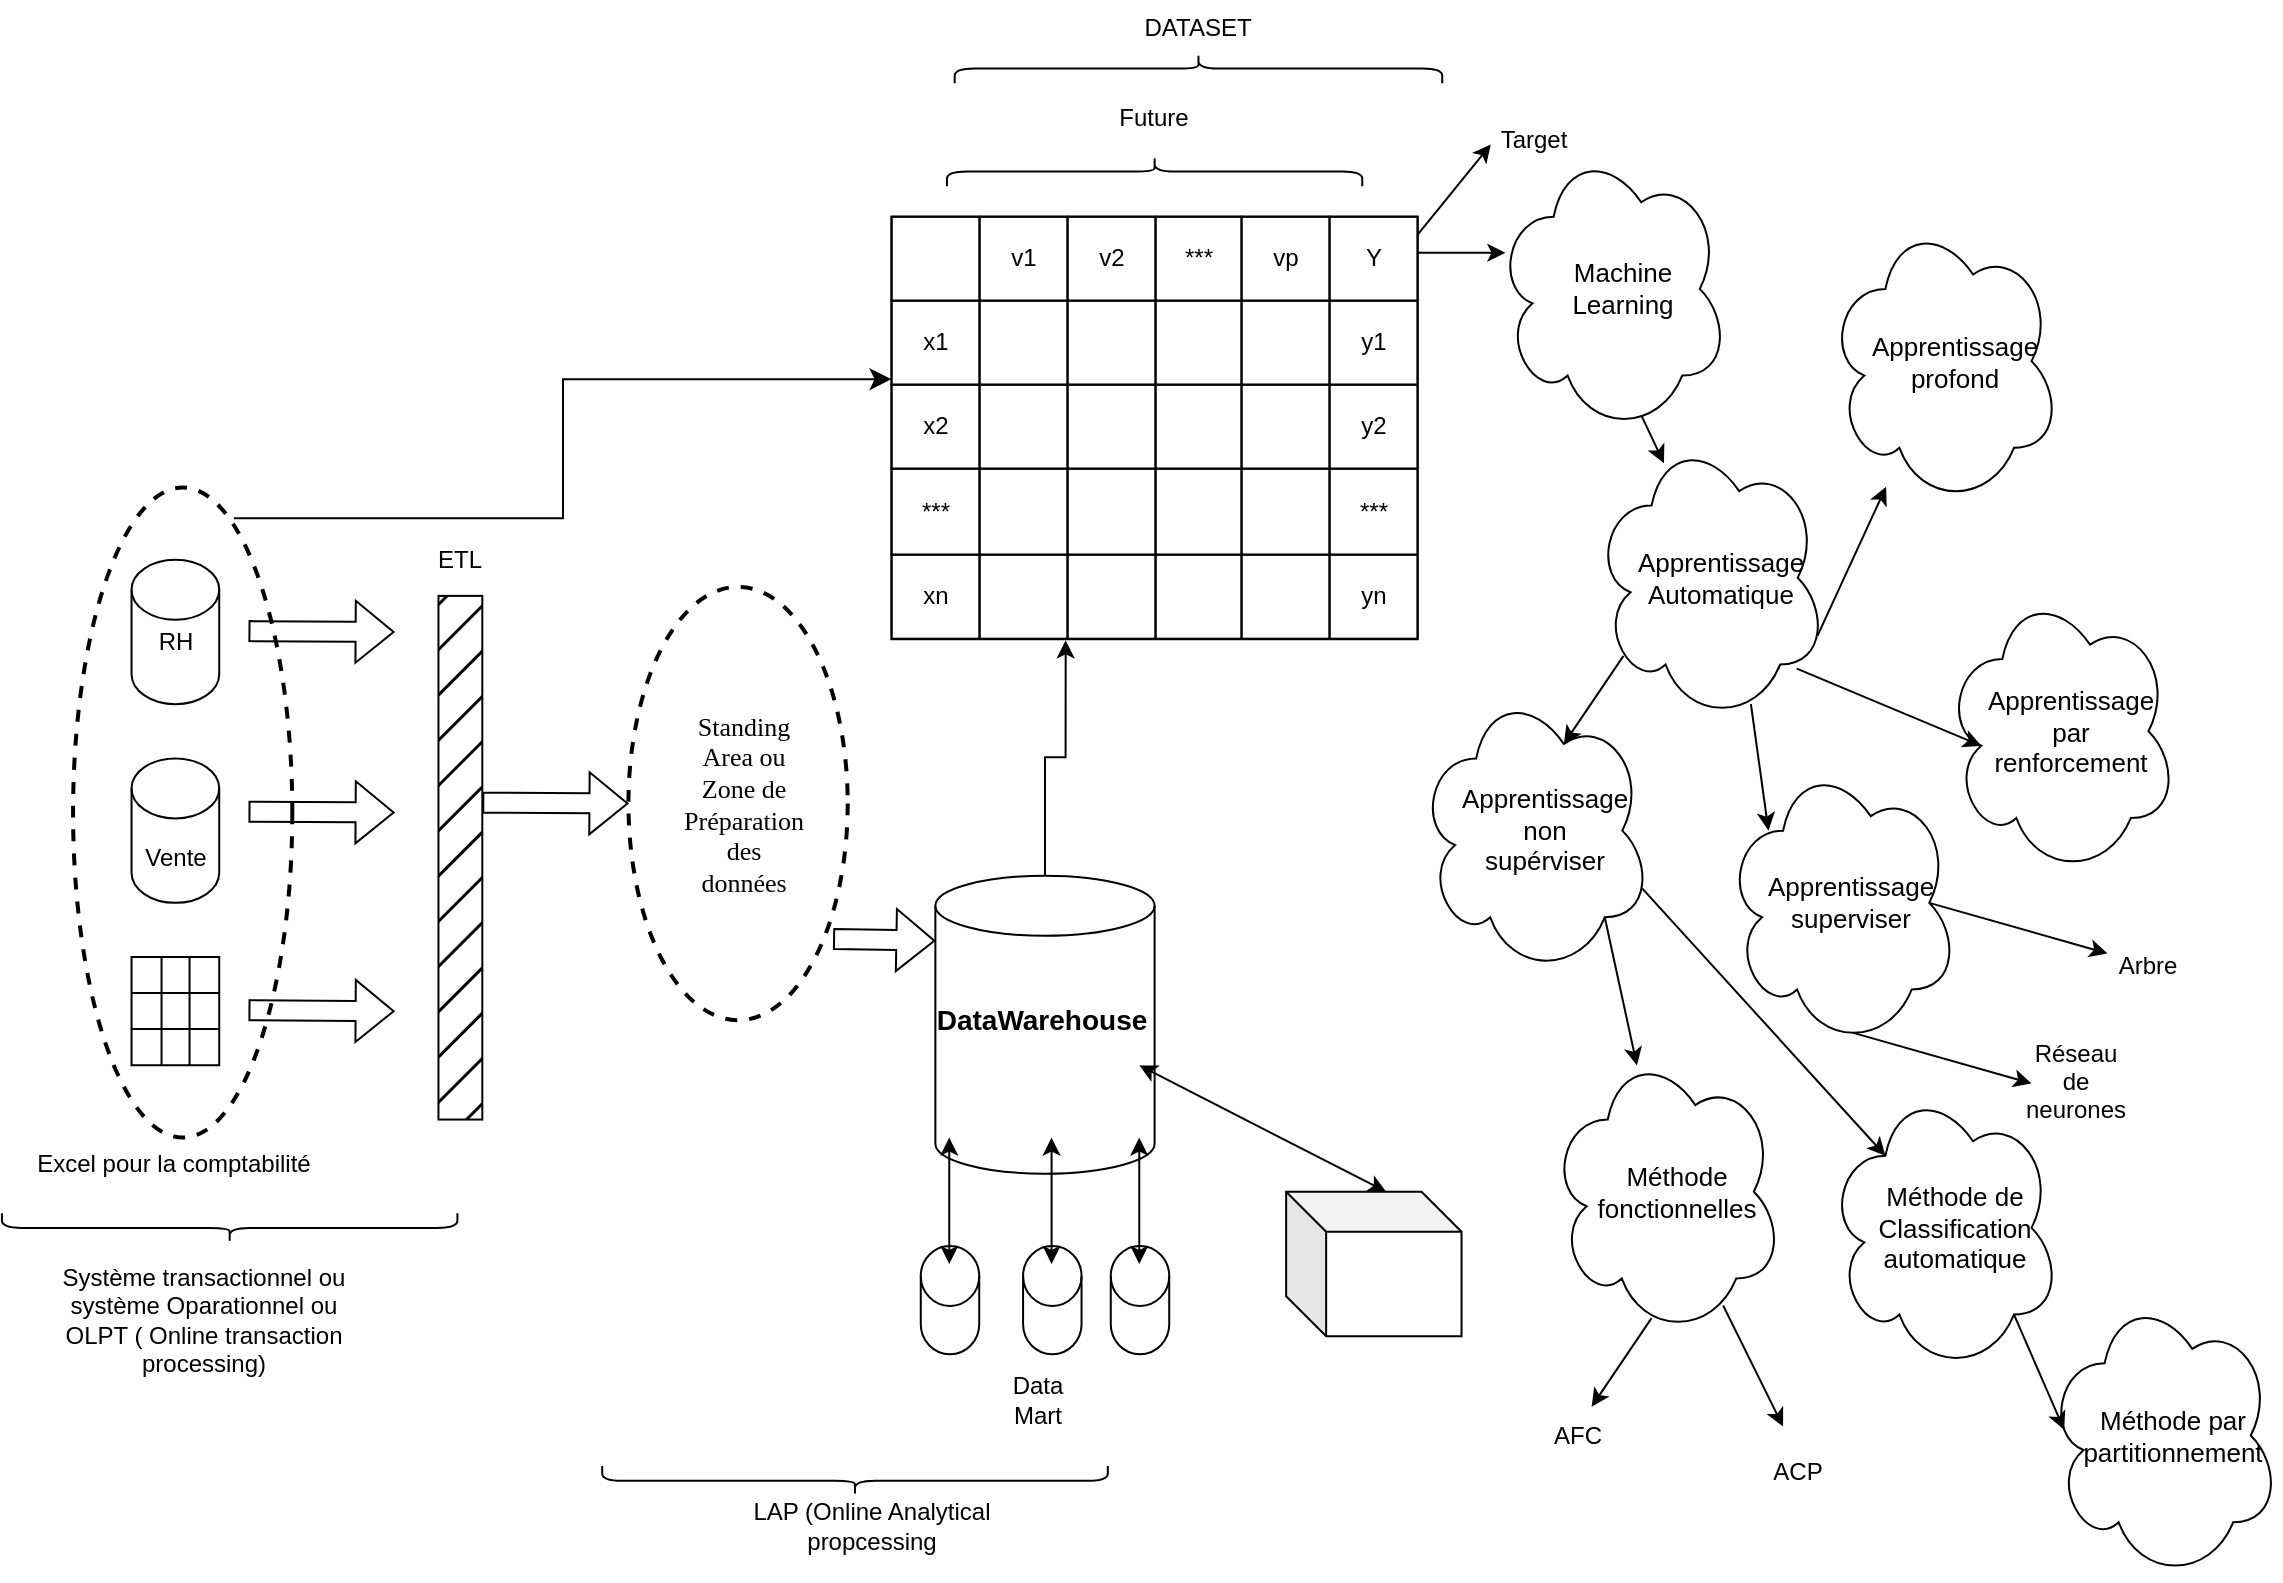 <mxfile version="24.4.2" type="github">
  <diagram name="Page-1" id="4_qRCn8iwhOiS5vrPXUW">
    <mxGraphModel dx="3772" dy="790" grid="1" gridSize="10" guides="1" tooltips="1" connect="1" arrows="1" fold="1" page="1" pageScale="1" pageWidth="1169" pageHeight="827" math="0" shadow="0">
      <root>
        <mxCell id="0" />
        <mxCell id="1" parent="0" />
        <mxCell id="FO_r439dcO0VRPwI1_cU-125" value="" style="group" parent="1" vertex="1" connectable="0">
          <mxGeometry x="-2323" y="10" width="1140" height="790" as="geometry" />
        </mxCell>
        <mxCell id="FO_r439dcO0VRPwI1_cU-64" value="DATASET" style="text;strokeColor=none;align=center;fillColor=none;html=1;verticalAlign=middle;whiteSpace=wrap;rounded=0;" parent="FO_r439dcO0VRPwI1_cU-125" vertex="1">
          <mxGeometry x="577.308" width="43.846" height="27.086" as="geometry" />
        </mxCell>
        <mxCell id="FO_r439dcO0VRPwI1_cU-124" value="" style="group" parent="FO_r439dcO0VRPwI1_cU-125" vertex="1" connectable="0">
          <mxGeometry y="25.28" width="1140" height="764.72" as="geometry" />
        </mxCell>
        <mxCell id="8HJAYPbYDM--c-GIcgFW-26" value="" style="ellipse;whiteSpace=wrap;html=1;dashed=1;strokeWidth=2;" parent="FO_r439dcO0VRPwI1_cU-124" vertex="1">
          <mxGeometry x="314.231" y="268.149" width="109.615" height="216.686" as="geometry" />
        </mxCell>
        <mxCell id="8HJAYPbYDM--c-GIcgFW-19" value="" style="ellipse;whiteSpace=wrap;html=1;dashed=1;strokeWidth=2;" parent="FO_r439dcO0VRPwI1_cU-124" vertex="1">
          <mxGeometry x="36.538" y="218.491" width="109.615" height="325.029" as="geometry" />
        </mxCell>
        <mxCell id="8HJAYPbYDM--c-GIcgFW-1" value="" style="shape=cylinder3;whiteSpace=wrap;html=1;boundedLbl=1;backgroundOutline=1;size=15;" parent="FO_r439dcO0VRPwI1_cU-124" vertex="1">
          <mxGeometry x="65.769" y="254.606" width="43.846" height="72.229" as="geometry" />
        </mxCell>
        <mxCell id="8HJAYPbYDM--c-GIcgFW-3" value="" style="shape=cylinder3;whiteSpace=wrap;html=1;boundedLbl=1;backgroundOutline=1;size=15;" parent="FO_r439dcO0VRPwI1_cU-124" vertex="1">
          <mxGeometry x="65.769" y="353.92" width="43.846" height="72.229" as="geometry" />
        </mxCell>
        <mxCell id="8HJAYPbYDM--c-GIcgFW-4" value="RH" style="text;strokeColor=none;align=center;fillColor=none;html=1;verticalAlign=middle;whiteSpace=wrap;rounded=0;" parent="FO_r439dcO0VRPwI1_cU-124" vertex="1">
          <mxGeometry x="65.769" y="281.691" width="43.846" height="27.086" as="geometry" />
        </mxCell>
        <mxCell id="8HJAYPbYDM--c-GIcgFW-5" value="Vente" style="text;strokeColor=none;align=center;fillColor=none;html=1;verticalAlign=middle;whiteSpace=wrap;rounded=0;" parent="FO_r439dcO0VRPwI1_cU-124" vertex="1">
          <mxGeometry x="65.769" y="390.034" width="43.846" height="27.086" as="geometry" />
        </mxCell>
        <mxCell id="8HJAYPbYDM--c-GIcgFW-6" value="" style="shape=table;startSize=0;container=1;collapsible=0;childLayout=tableLayout;fontSize=16;" parent="FO_r439dcO0VRPwI1_cU-124" vertex="1">
          <mxGeometry x="65.769" y="453.234" width="43.846" height="54.171" as="geometry" />
        </mxCell>
        <mxCell id="8HJAYPbYDM--c-GIcgFW-7" value="" style="shape=tableRow;horizontal=0;startSize=0;swimlaneHead=0;swimlaneBody=0;strokeColor=inherit;top=0;left=0;bottom=0;right=0;collapsible=0;dropTarget=0;fillColor=none;points=[[0,0.5],[1,0.5]];portConstraint=eastwest;fontSize=16;" parent="8HJAYPbYDM--c-GIcgFW-6" vertex="1">
          <mxGeometry width="43.846" height="18" as="geometry" />
        </mxCell>
        <mxCell id="8HJAYPbYDM--c-GIcgFW-8" value="" style="shape=partialRectangle;html=1;whiteSpace=wrap;connectable=0;strokeColor=inherit;overflow=hidden;fillColor=none;top=0;left=0;bottom=0;right=0;pointerEvents=1;fontSize=16;" parent="8HJAYPbYDM--c-GIcgFW-7" vertex="1">
          <mxGeometry width="15" height="18" as="geometry">
            <mxRectangle width="15" height="18" as="alternateBounds" />
          </mxGeometry>
        </mxCell>
        <mxCell id="8HJAYPbYDM--c-GIcgFW-9" value="" style="shape=partialRectangle;html=1;whiteSpace=wrap;connectable=0;strokeColor=inherit;overflow=hidden;fillColor=none;top=0;left=0;bottom=0;right=0;pointerEvents=1;fontSize=16;" parent="8HJAYPbYDM--c-GIcgFW-7" vertex="1">
          <mxGeometry x="15" width="14" height="18" as="geometry">
            <mxRectangle width="14" height="18" as="alternateBounds" />
          </mxGeometry>
        </mxCell>
        <mxCell id="8HJAYPbYDM--c-GIcgFW-10" value="" style="shape=partialRectangle;html=1;whiteSpace=wrap;connectable=0;strokeColor=inherit;overflow=hidden;fillColor=none;top=0;left=0;bottom=0;right=0;pointerEvents=1;fontSize=16;" parent="8HJAYPbYDM--c-GIcgFW-7" vertex="1">
          <mxGeometry x="29" width="15" height="18" as="geometry">
            <mxRectangle width="15" height="18" as="alternateBounds" />
          </mxGeometry>
        </mxCell>
        <mxCell id="8HJAYPbYDM--c-GIcgFW-11" value="" style="shape=tableRow;horizontal=0;startSize=0;swimlaneHead=0;swimlaneBody=0;strokeColor=inherit;top=0;left=0;bottom=0;right=0;collapsible=0;dropTarget=0;fillColor=none;points=[[0,0.5],[1,0.5]];portConstraint=eastwest;fontSize=16;" parent="8HJAYPbYDM--c-GIcgFW-6" vertex="1">
          <mxGeometry y="18" width="43.846" height="18" as="geometry" />
        </mxCell>
        <mxCell id="8HJAYPbYDM--c-GIcgFW-12" value="" style="shape=partialRectangle;html=1;whiteSpace=wrap;connectable=0;strokeColor=inherit;overflow=hidden;fillColor=none;top=0;left=0;bottom=0;right=0;pointerEvents=1;fontSize=16;" parent="8HJAYPbYDM--c-GIcgFW-11" vertex="1">
          <mxGeometry width="15" height="18" as="geometry">
            <mxRectangle width="15" height="18" as="alternateBounds" />
          </mxGeometry>
        </mxCell>
        <mxCell id="8HJAYPbYDM--c-GIcgFW-13" value="" style="shape=partialRectangle;html=1;whiteSpace=wrap;connectable=0;strokeColor=inherit;overflow=hidden;fillColor=none;top=0;left=0;bottom=0;right=0;pointerEvents=1;fontSize=16;" parent="8HJAYPbYDM--c-GIcgFW-11" vertex="1">
          <mxGeometry x="15" width="14" height="18" as="geometry">
            <mxRectangle width="14" height="18" as="alternateBounds" />
          </mxGeometry>
        </mxCell>
        <mxCell id="8HJAYPbYDM--c-GIcgFW-14" value="" style="shape=partialRectangle;html=1;whiteSpace=wrap;connectable=0;strokeColor=inherit;overflow=hidden;fillColor=none;top=0;left=0;bottom=0;right=0;pointerEvents=1;fontSize=16;" parent="8HJAYPbYDM--c-GIcgFW-11" vertex="1">
          <mxGeometry x="29" width="15" height="18" as="geometry">
            <mxRectangle width="15" height="18" as="alternateBounds" />
          </mxGeometry>
        </mxCell>
        <mxCell id="8HJAYPbYDM--c-GIcgFW-15" value="" style="shape=tableRow;horizontal=0;startSize=0;swimlaneHead=0;swimlaneBody=0;strokeColor=inherit;top=0;left=0;bottom=0;right=0;collapsible=0;dropTarget=0;fillColor=none;points=[[0,0.5],[1,0.5]];portConstraint=eastwest;fontSize=16;" parent="8HJAYPbYDM--c-GIcgFW-6" vertex="1">
          <mxGeometry y="36" width="43.846" height="18" as="geometry" />
        </mxCell>
        <mxCell id="8HJAYPbYDM--c-GIcgFW-16" value="" style="shape=partialRectangle;html=1;whiteSpace=wrap;connectable=0;strokeColor=inherit;overflow=hidden;fillColor=none;top=0;left=0;bottom=0;right=0;pointerEvents=1;fontSize=16;" parent="8HJAYPbYDM--c-GIcgFW-15" vertex="1">
          <mxGeometry width="15" height="18" as="geometry">
            <mxRectangle width="15" height="18" as="alternateBounds" />
          </mxGeometry>
        </mxCell>
        <mxCell id="8HJAYPbYDM--c-GIcgFW-17" value="" style="shape=partialRectangle;html=1;whiteSpace=wrap;connectable=0;strokeColor=inherit;overflow=hidden;fillColor=none;top=0;left=0;bottom=0;right=0;pointerEvents=1;fontSize=16;" parent="8HJAYPbYDM--c-GIcgFW-15" vertex="1">
          <mxGeometry x="15" width="14" height="18" as="geometry">
            <mxRectangle width="14" height="18" as="alternateBounds" />
          </mxGeometry>
        </mxCell>
        <mxCell id="8HJAYPbYDM--c-GIcgFW-18" value="" style="shape=partialRectangle;html=1;whiteSpace=wrap;connectable=0;strokeColor=inherit;overflow=hidden;fillColor=none;top=0;left=0;bottom=0;right=0;pointerEvents=1;fontSize=16;" parent="8HJAYPbYDM--c-GIcgFW-15" vertex="1">
          <mxGeometry x="29" width="15" height="18" as="geometry">
            <mxRectangle width="15" height="18" as="alternateBounds" />
          </mxGeometry>
        </mxCell>
        <mxCell id="8HJAYPbYDM--c-GIcgFW-20" value="" style="shape=flexArrow;endArrow=classic;html=1;rounded=0;" parent="FO_r439dcO0VRPwI1_cU-124" edge="1">
          <mxGeometry width="50" height="50" relative="1" as="geometry">
            <mxPoint x="124.231" y="290.269" as="sourcePoint" />
            <mxPoint x="197.308" y="290.72" as="targetPoint" />
          </mxGeometry>
        </mxCell>
        <mxCell id="8HJAYPbYDM--c-GIcgFW-21" value="" style="shape=flexArrow;endArrow=classic;html=1;rounded=0;" parent="FO_r439dcO0VRPwI1_cU-124" edge="1">
          <mxGeometry width="50" height="50" relative="1" as="geometry">
            <mxPoint x="124.231" y="380.554" as="sourcePoint" />
            <mxPoint x="197.308" y="381.006" as="targetPoint" />
          </mxGeometry>
        </mxCell>
        <mxCell id="8HJAYPbYDM--c-GIcgFW-22" value="" style="shape=flexArrow;endArrow=classic;html=1;rounded=0;" parent="FO_r439dcO0VRPwI1_cU-124" edge="1">
          <mxGeometry width="50" height="50" relative="1" as="geometry">
            <mxPoint x="124.231" y="479.869" as="sourcePoint" />
            <mxPoint x="197.308" y="480.32" as="targetPoint" />
          </mxGeometry>
        </mxCell>
        <mxCell id="8HJAYPbYDM--c-GIcgFW-23" value="" style="rounded=0;whiteSpace=wrap;html=1;fillStyle=hatch;fillColor=#000000;" parent="FO_r439dcO0VRPwI1_cU-124" vertex="1">
          <mxGeometry x="219.231" y="272.663" width="21.923" height="261.829" as="geometry" />
        </mxCell>
        <mxCell id="8HJAYPbYDM--c-GIcgFW-25" value="" style="shape=flexArrow;endArrow=classic;html=1;rounded=0;" parent="FO_r439dcO0VRPwI1_cU-124" edge="1">
          <mxGeometry width="50" height="50" relative="1" as="geometry">
            <mxPoint x="241.154" y="376.04" as="sourcePoint" />
            <mxPoint x="314.231" y="376.491" as="targetPoint" />
          </mxGeometry>
        </mxCell>
        <mxCell id="8HJAYPbYDM--c-GIcgFW-27" value="Standing Area ou Zone de Préparation des données" style="text;strokeColor=none;align=center;fillColor=none;html=1;verticalAlign=middle;whiteSpace=wrap;rounded=0;fontFamily=Lucida Console;fontSize=13;" parent="FO_r439dcO0VRPwI1_cU-124" vertex="1">
          <mxGeometry x="343.462" y="353.92" width="58.462" height="45.143" as="geometry" />
        </mxCell>
        <mxCell id="8HJAYPbYDM--c-GIcgFW-28" value="" style="shape=flexArrow;endArrow=classic;html=1;rounded=0;" parent="FO_r439dcO0VRPwI1_cU-124" edge="1">
          <mxGeometry width="50" height="50" relative="1" as="geometry">
            <mxPoint x="416.538" y="444.206" as="sourcePoint" />
            <mxPoint x="467.692" y="445.109" as="targetPoint" />
          </mxGeometry>
        </mxCell>
        <mxCell id="8HJAYPbYDM--c-GIcgFW-29" value="" style="shape=cylinder3;whiteSpace=wrap;html=1;boundedLbl=1;backgroundOutline=1;size=15;" parent="FO_r439dcO0VRPwI1_cU-124" vertex="1">
          <mxGeometry x="467.692" y="412.606" width="109.615" height="148.971" as="geometry" />
        </mxCell>
        <mxCell id="8HJAYPbYDM--c-GIcgFW-30" value="DataWarehouse" style="text;strokeColor=none;align=center;fillColor=none;html=1;verticalAlign=middle;whiteSpace=wrap;rounded=0;fontSize=14;fontStyle=1" parent="FO_r439dcO0VRPwI1_cU-124" vertex="1">
          <mxGeometry x="489.615" y="471.291" width="62.115" height="27.086" as="geometry" />
        </mxCell>
        <mxCell id="FO_r439dcO0VRPwI1_cU-1" value="" style="shape=cylinder3;whiteSpace=wrap;html=1;boundedLbl=1;backgroundOutline=1;size=15;" parent="FO_r439dcO0VRPwI1_cU-124" vertex="1">
          <mxGeometry x="460.385" y="597.691" width="29.231" height="54.171" as="geometry" />
        </mxCell>
        <mxCell id="FO_r439dcO0VRPwI1_cU-2" value="" style="shape=cylinder3;whiteSpace=wrap;html=1;boundedLbl=1;backgroundOutline=1;size=15;" parent="FO_r439dcO0VRPwI1_cU-124" vertex="1">
          <mxGeometry x="511.538" y="597.691" width="29.231" height="54.171" as="geometry" />
        </mxCell>
        <mxCell id="FO_r439dcO0VRPwI1_cU-3" value="" style="shape=cylinder3;whiteSpace=wrap;html=1;boundedLbl=1;backgroundOutline=1;size=15;" parent="FO_r439dcO0VRPwI1_cU-124" vertex="1">
          <mxGeometry x="555.385" y="597.691" width="29.231" height="54.171" as="geometry" />
        </mxCell>
        <mxCell id="FO_r439dcO0VRPwI1_cU-4" value="" style="endArrow=classic;startArrow=classic;html=1;rounded=0;" parent="FO_r439dcO0VRPwI1_cU-124" edge="1">
          <mxGeometry width="50" height="50" relative="1" as="geometry">
            <mxPoint x="474.635" y="606.72" as="sourcePoint" />
            <mxPoint x="474.635" y="543.52" as="targetPoint" />
          </mxGeometry>
        </mxCell>
        <mxCell id="FO_r439dcO0VRPwI1_cU-5" value="" style="endArrow=classic;startArrow=classic;html=1;rounded=0;" parent="FO_r439dcO0VRPwI1_cU-124" edge="1">
          <mxGeometry width="50" height="50" relative="1" as="geometry">
            <mxPoint x="525.788" y="606.72" as="sourcePoint" />
            <mxPoint x="525.788" y="543.52" as="targetPoint" />
          </mxGeometry>
        </mxCell>
        <mxCell id="FO_r439dcO0VRPwI1_cU-6" value="" style="endArrow=classic;startArrow=classic;html=1;rounded=0;" parent="FO_r439dcO0VRPwI1_cU-124" edge="1">
          <mxGeometry width="50" height="50" relative="1" as="geometry">
            <mxPoint x="569.635" y="606.72" as="sourcePoint" />
            <mxPoint x="569.635" y="543.52" as="targetPoint" />
          </mxGeometry>
        </mxCell>
        <mxCell id="FO_r439dcO0VRPwI1_cU-7" value="Data Mart" style="text;strokeColor=none;align=center;fillColor=none;html=1;verticalAlign=middle;whiteSpace=wrap;rounded=0;" parent="FO_r439dcO0VRPwI1_cU-124" vertex="1">
          <mxGeometry x="496.923" y="660.891" width="43.846" height="27.086" as="geometry" />
        </mxCell>
        <mxCell id="FO_r439dcO0VRPwI1_cU-8" value="" style="shape=cube;whiteSpace=wrap;html=1;boundedLbl=1;backgroundOutline=1;darkOpacity=0.05;darkOpacity2=0.1;" parent="FO_r439dcO0VRPwI1_cU-124" vertex="1">
          <mxGeometry x="643.077" y="570.606" width="87.692" height="72.229" as="geometry" />
        </mxCell>
        <mxCell id="FO_r439dcO0VRPwI1_cU-9" value="" style="endArrow=classic;startArrow=classic;html=1;rounded=0;exitX=0;exitY=0;exitDx=50;exitDy=0;exitPerimeter=0;" parent="FO_r439dcO0VRPwI1_cU-124" source="FO_r439dcO0VRPwI1_cU-8" edge="1">
          <mxGeometry width="50" height="50" relative="1" as="geometry">
            <mxPoint x="569.635" y="570.606" as="sourcePoint" />
            <mxPoint x="569.635" y="507.406" as="targetPoint" />
          </mxGeometry>
        </mxCell>
        <mxCell id="FO_r439dcO0VRPwI1_cU-10" value="" style="childLayout=tableLayout;recursiveResize=0;shadow=0;fillColor=none;" parent="FO_r439dcO0VRPwI1_cU-124" vertex="1">
          <mxGeometry x="445.769" y="83.063" width="263.077" height="211.269" as="geometry" />
        </mxCell>
        <mxCell id="FO_r439dcO0VRPwI1_cU-11" value="" style="shape=tableRow;horizontal=0;startSize=0;swimlaneHead=0;swimlaneBody=0;top=0;left=0;bottom=0;right=0;dropTarget=0;collapsible=0;recursiveResize=0;expand=0;fontStyle=0;fillColor=none;strokeColor=inherit;" parent="FO_r439dcO0VRPwI1_cU-10" vertex="1">
          <mxGeometry width="263.077" height="42" as="geometry" />
        </mxCell>
        <mxCell id="FO_r439dcO0VRPwI1_cU-12" value="&lt;span style=&quot;white-space: pre;&quot;&gt;&#x9;&lt;/span&gt;" style="connectable=0;recursiveResize=0;strokeColor=inherit;fillColor=none;align=center;whiteSpace=wrap;html=1;" parent="FO_r439dcO0VRPwI1_cU-11" vertex="1">
          <mxGeometry width="44" height="42" as="geometry">
            <mxRectangle width="44" height="42" as="alternateBounds" />
          </mxGeometry>
        </mxCell>
        <mxCell id="FO_r439dcO0VRPwI1_cU-13" value="v1" style="connectable=0;recursiveResize=0;strokeColor=inherit;fillColor=none;align=center;whiteSpace=wrap;html=1;" parent="FO_r439dcO0VRPwI1_cU-11" vertex="1">
          <mxGeometry x="44" width="44" height="42" as="geometry">
            <mxRectangle width="44" height="42" as="alternateBounds" />
          </mxGeometry>
        </mxCell>
        <mxCell id="FO_r439dcO0VRPwI1_cU-14" value="v2" style="connectable=0;recursiveResize=0;strokeColor=inherit;fillColor=none;align=center;whiteSpace=wrap;html=1;" parent="FO_r439dcO0VRPwI1_cU-11" vertex="1">
          <mxGeometry x="88" width="44" height="42" as="geometry">
            <mxRectangle width="44" height="42" as="alternateBounds" />
          </mxGeometry>
        </mxCell>
        <mxCell id="FO_r439dcO0VRPwI1_cU-46" value="***" style="connectable=0;recursiveResize=0;strokeColor=inherit;fillColor=none;align=center;whiteSpace=wrap;html=1;" parent="FO_r439dcO0VRPwI1_cU-11" vertex="1">
          <mxGeometry x="132" width="43" height="42" as="geometry">
            <mxRectangle width="43" height="42" as="alternateBounds" />
          </mxGeometry>
        </mxCell>
        <mxCell id="FO_r439dcO0VRPwI1_cU-51" value="vp" style="connectable=0;recursiveResize=0;strokeColor=inherit;fillColor=none;align=center;whiteSpace=wrap;html=1;" parent="FO_r439dcO0VRPwI1_cU-11" vertex="1">
          <mxGeometry x="175" width="44" height="42" as="geometry">
            <mxRectangle width="44" height="42" as="alternateBounds" />
          </mxGeometry>
        </mxCell>
        <mxCell id="FO_r439dcO0VRPwI1_cU-56" value="Y" style="connectable=0;recursiveResize=0;strokeColor=inherit;fillColor=none;align=center;whiteSpace=wrap;html=1;" parent="FO_r439dcO0VRPwI1_cU-11" vertex="1">
          <mxGeometry x="219" width="44" height="42" as="geometry">
            <mxRectangle width="44" height="42" as="alternateBounds" />
          </mxGeometry>
        </mxCell>
        <mxCell id="FO_r439dcO0VRPwI1_cU-15" style="shape=tableRow;horizontal=0;startSize=0;swimlaneHead=0;swimlaneBody=0;top=0;left=0;bottom=0;right=0;dropTarget=0;collapsible=0;recursiveResize=0;expand=0;fontStyle=0;fillColor=none;strokeColor=inherit;" parent="FO_r439dcO0VRPwI1_cU-10" vertex="1">
          <mxGeometry y="42" width="263.077" height="42" as="geometry" />
        </mxCell>
        <mxCell id="FO_r439dcO0VRPwI1_cU-16" value="x1" style="connectable=0;recursiveResize=0;strokeColor=inherit;fillColor=none;align=center;whiteSpace=wrap;html=1;" parent="FO_r439dcO0VRPwI1_cU-15" vertex="1">
          <mxGeometry width="44" height="42" as="geometry">
            <mxRectangle width="44" height="42" as="alternateBounds" />
          </mxGeometry>
        </mxCell>
        <mxCell id="FO_r439dcO0VRPwI1_cU-17" value="" style="connectable=0;recursiveResize=0;strokeColor=inherit;fillColor=none;align=center;whiteSpace=wrap;html=1;" parent="FO_r439dcO0VRPwI1_cU-15" vertex="1">
          <mxGeometry x="44" width="44" height="42" as="geometry">
            <mxRectangle width="44" height="42" as="alternateBounds" />
          </mxGeometry>
        </mxCell>
        <mxCell id="FO_r439dcO0VRPwI1_cU-18" value="" style="connectable=0;recursiveResize=0;strokeColor=inherit;fillColor=none;align=center;whiteSpace=wrap;html=1;" parent="FO_r439dcO0VRPwI1_cU-15" vertex="1">
          <mxGeometry x="88" width="44" height="42" as="geometry">
            <mxRectangle width="44" height="42" as="alternateBounds" />
          </mxGeometry>
        </mxCell>
        <mxCell id="FO_r439dcO0VRPwI1_cU-47" style="connectable=0;recursiveResize=0;strokeColor=inherit;fillColor=none;align=center;whiteSpace=wrap;html=1;" parent="FO_r439dcO0VRPwI1_cU-15" vertex="1">
          <mxGeometry x="132" width="43" height="42" as="geometry">
            <mxRectangle width="43" height="42" as="alternateBounds" />
          </mxGeometry>
        </mxCell>
        <mxCell id="FO_r439dcO0VRPwI1_cU-52" style="connectable=0;recursiveResize=0;strokeColor=inherit;fillColor=none;align=center;whiteSpace=wrap;html=1;" parent="FO_r439dcO0VRPwI1_cU-15" vertex="1">
          <mxGeometry x="175" width="44" height="42" as="geometry">
            <mxRectangle width="44" height="42" as="alternateBounds" />
          </mxGeometry>
        </mxCell>
        <mxCell id="FO_r439dcO0VRPwI1_cU-57" value="y1" style="connectable=0;recursiveResize=0;strokeColor=inherit;fillColor=none;align=center;whiteSpace=wrap;html=1;" parent="FO_r439dcO0VRPwI1_cU-15" vertex="1">
          <mxGeometry x="219" width="44" height="42" as="geometry">
            <mxRectangle width="44" height="42" as="alternateBounds" />
          </mxGeometry>
        </mxCell>
        <mxCell id="FO_r439dcO0VRPwI1_cU-19" style="shape=tableRow;horizontal=0;startSize=0;swimlaneHead=0;swimlaneBody=0;top=0;left=0;bottom=0;right=0;dropTarget=0;collapsible=0;recursiveResize=0;expand=0;fontStyle=0;fillColor=none;strokeColor=inherit;" parent="FO_r439dcO0VRPwI1_cU-10" vertex="1">
          <mxGeometry y="84" width="263.077" height="42" as="geometry" />
        </mxCell>
        <mxCell id="FO_r439dcO0VRPwI1_cU-20" value="x2" style="connectable=0;recursiveResize=0;strokeColor=inherit;fillColor=none;align=center;whiteSpace=wrap;html=1;" parent="FO_r439dcO0VRPwI1_cU-19" vertex="1">
          <mxGeometry width="44" height="42" as="geometry">
            <mxRectangle width="44" height="42" as="alternateBounds" />
          </mxGeometry>
        </mxCell>
        <mxCell id="FO_r439dcO0VRPwI1_cU-21" value="" style="connectable=0;recursiveResize=0;strokeColor=inherit;fillColor=none;align=center;whiteSpace=wrap;html=1;" parent="FO_r439dcO0VRPwI1_cU-19" vertex="1">
          <mxGeometry x="44" width="44" height="42" as="geometry">
            <mxRectangle width="44" height="42" as="alternateBounds" />
          </mxGeometry>
        </mxCell>
        <mxCell id="FO_r439dcO0VRPwI1_cU-22" value="" style="connectable=0;recursiveResize=0;strokeColor=inherit;fillColor=none;align=center;whiteSpace=wrap;html=1;" parent="FO_r439dcO0VRPwI1_cU-19" vertex="1">
          <mxGeometry x="88" width="44" height="42" as="geometry">
            <mxRectangle width="44" height="42" as="alternateBounds" />
          </mxGeometry>
        </mxCell>
        <mxCell id="FO_r439dcO0VRPwI1_cU-48" style="connectable=0;recursiveResize=0;strokeColor=inherit;fillColor=none;align=center;whiteSpace=wrap;html=1;" parent="FO_r439dcO0VRPwI1_cU-19" vertex="1">
          <mxGeometry x="132" width="43" height="42" as="geometry">
            <mxRectangle width="43" height="42" as="alternateBounds" />
          </mxGeometry>
        </mxCell>
        <mxCell id="FO_r439dcO0VRPwI1_cU-53" style="connectable=0;recursiveResize=0;strokeColor=inherit;fillColor=none;align=center;whiteSpace=wrap;html=1;" parent="FO_r439dcO0VRPwI1_cU-19" vertex="1">
          <mxGeometry x="175" width="44" height="42" as="geometry">
            <mxRectangle width="44" height="42" as="alternateBounds" />
          </mxGeometry>
        </mxCell>
        <mxCell id="FO_r439dcO0VRPwI1_cU-58" value="y2" style="connectable=0;recursiveResize=0;strokeColor=inherit;fillColor=none;align=center;whiteSpace=wrap;html=1;" parent="FO_r439dcO0VRPwI1_cU-19" vertex="1">
          <mxGeometry x="219" width="44" height="42" as="geometry">
            <mxRectangle width="44" height="42" as="alternateBounds" />
          </mxGeometry>
        </mxCell>
        <mxCell id="FO_r439dcO0VRPwI1_cU-29" style="shape=tableRow;horizontal=0;startSize=0;swimlaneHead=0;swimlaneBody=0;top=0;left=0;bottom=0;right=0;dropTarget=0;collapsible=0;recursiveResize=0;expand=0;fontStyle=0;fillColor=none;strokeColor=inherit;" parent="FO_r439dcO0VRPwI1_cU-10" vertex="1">
          <mxGeometry y="126" width="263.077" height="43" as="geometry" />
        </mxCell>
        <mxCell id="FO_r439dcO0VRPwI1_cU-30" value="***" style="connectable=0;recursiveResize=0;strokeColor=inherit;fillColor=none;align=center;whiteSpace=wrap;html=1;" parent="FO_r439dcO0VRPwI1_cU-29" vertex="1">
          <mxGeometry width="44" height="43" as="geometry">
            <mxRectangle width="44" height="43" as="alternateBounds" />
          </mxGeometry>
        </mxCell>
        <mxCell id="FO_r439dcO0VRPwI1_cU-31" style="connectable=0;recursiveResize=0;strokeColor=inherit;fillColor=none;align=center;whiteSpace=wrap;html=1;" parent="FO_r439dcO0VRPwI1_cU-29" vertex="1">
          <mxGeometry x="44" width="44" height="43" as="geometry">
            <mxRectangle width="44" height="43" as="alternateBounds" />
          </mxGeometry>
        </mxCell>
        <mxCell id="FO_r439dcO0VRPwI1_cU-32" style="connectable=0;recursiveResize=0;strokeColor=inherit;fillColor=none;align=center;whiteSpace=wrap;html=1;" parent="FO_r439dcO0VRPwI1_cU-29" vertex="1">
          <mxGeometry x="88" width="44" height="43" as="geometry">
            <mxRectangle width="44" height="43" as="alternateBounds" />
          </mxGeometry>
        </mxCell>
        <mxCell id="FO_r439dcO0VRPwI1_cU-49" style="connectable=0;recursiveResize=0;strokeColor=inherit;fillColor=none;align=center;whiteSpace=wrap;html=1;" parent="FO_r439dcO0VRPwI1_cU-29" vertex="1">
          <mxGeometry x="132" width="43" height="43" as="geometry">
            <mxRectangle width="43" height="43" as="alternateBounds" />
          </mxGeometry>
        </mxCell>
        <mxCell id="FO_r439dcO0VRPwI1_cU-54" style="connectable=0;recursiveResize=0;strokeColor=inherit;fillColor=none;align=center;whiteSpace=wrap;html=1;" parent="FO_r439dcO0VRPwI1_cU-29" vertex="1">
          <mxGeometry x="175" width="44" height="43" as="geometry">
            <mxRectangle width="44" height="43" as="alternateBounds" />
          </mxGeometry>
        </mxCell>
        <mxCell id="FO_r439dcO0VRPwI1_cU-59" value="***" style="connectable=0;recursiveResize=0;strokeColor=inherit;fillColor=none;align=center;whiteSpace=wrap;html=1;" parent="FO_r439dcO0VRPwI1_cU-29" vertex="1">
          <mxGeometry x="219" width="44" height="43" as="geometry">
            <mxRectangle width="44" height="43" as="alternateBounds" />
          </mxGeometry>
        </mxCell>
        <mxCell id="FO_r439dcO0VRPwI1_cU-37" style="shape=tableRow;horizontal=0;startSize=0;swimlaneHead=0;swimlaneBody=0;top=0;left=0;bottom=0;right=0;dropTarget=0;collapsible=0;recursiveResize=0;expand=0;fontStyle=0;fillColor=none;strokeColor=inherit;" parent="FO_r439dcO0VRPwI1_cU-10" vertex="1">
          <mxGeometry y="169" width="263.077" height="42" as="geometry" />
        </mxCell>
        <mxCell id="FO_r439dcO0VRPwI1_cU-38" value="xn" style="connectable=0;recursiveResize=0;strokeColor=inherit;fillColor=none;align=center;whiteSpace=wrap;html=1;" parent="FO_r439dcO0VRPwI1_cU-37" vertex="1">
          <mxGeometry width="44" height="42" as="geometry">
            <mxRectangle width="44" height="42" as="alternateBounds" />
          </mxGeometry>
        </mxCell>
        <mxCell id="FO_r439dcO0VRPwI1_cU-39" style="connectable=0;recursiveResize=0;strokeColor=inherit;fillColor=none;align=center;whiteSpace=wrap;html=1;" parent="FO_r439dcO0VRPwI1_cU-37" vertex="1">
          <mxGeometry x="44" width="44" height="42" as="geometry">
            <mxRectangle width="44" height="42" as="alternateBounds" />
          </mxGeometry>
        </mxCell>
        <mxCell id="FO_r439dcO0VRPwI1_cU-40" style="connectable=0;recursiveResize=0;strokeColor=inherit;fillColor=none;align=center;whiteSpace=wrap;html=1;" parent="FO_r439dcO0VRPwI1_cU-37" vertex="1">
          <mxGeometry x="88" width="44" height="42" as="geometry">
            <mxRectangle width="44" height="42" as="alternateBounds" />
          </mxGeometry>
        </mxCell>
        <mxCell id="FO_r439dcO0VRPwI1_cU-50" style="connectable=0;recursiveResize=0;strokeColor=inherit;fillColor=none;align=center;whiteSpace=wrap;html=1;" parent="FO_r439dcO0VRPwI1_cU-37" vertex="1">
          <mxGeometry x="132" width="43" height="42" as="geometry">
            <mxRectangle width="43" height="42" as="alternateBounds" />
          </mxGeometry>
        </mxCell>
        <mxCell id="FO_r439dcO0VRPwI1_cU-55" style="connectable=0;recursiveResize=0;strokeColor=inherit;fillColor=none;align=center;whiteSpace=wrap;html=1;" parent="FO_r439dcO0VRPwI1_cU-37" vertex="1">
          <mxGeometry x="175" width="44" height="42" as="geometry">
            <mxRectangle width="44" height="42" as="alternateBounds" />
          </mxGeometry>
        </mxCell>
        <mxCell id="FO_r439dcO0VRPwI1_cU-60" value="yn" style="connectable=0;recursiveResize=0;strokeColor=inherit;fillColor=none;align=center;whiteSpace=wrap;html=1;" parent="FO_r439dcO0VRPwI1_cU-37" vertex="1">
          <mxGeometry x="219" width="44" height="42" as="geometry">
            <mxRectangle width="44" height="42" as="alternateBounds" />
          </mxGeometry>
        </mxCell>
        <mxCell id="FO_r439dcO0VRPwI1_cU-61" value="" style="shape=curlyBracket;whiteSpace=wrap;html=1;rounded=1;labelPosition=left;verticalLabelPosition=middle;align=right;verticalAlign=middle;rotation=90;" parent="FO_r439dcO0VRPwI1_cU-124" vertex="1">
          <mxGeometry x="591.923" y="-112.857" width="14.615" height="243.771" as="geometry" />
        </mxCell>
        <mxCell id="FO_r439dcO0VRPwI1_cU-62" value="Future" style="text;strokeColor=none;align=center;fillColor=none;html=1;verticalAlign=middle;whiteSpace=wrap;rounded=0;" parent="FO_r439dcO0VRPwI1_cU-124" vertex="1">
          <mxGeometry x="555.385" y="19.863" width="43.846" height="27.086" as="geometry" />
        </mxCell>
        <mxCell id="FO_r439dcO0VRPwI1_cU-63" value="" style="shape=curlyBracket;whiteSpace=wrap;html=1;rounded=1;labelPosition=left;verticalLabelPosition=middle;align=right;verticalAlign=middle;rotation=90;" parent="FO_r439dcO0VRPwI1_cU-124" vertex="1">
          <mxGeometry x="570" y="-43.337" width="14.615" height="207.657" as="geometry" />
        </mxCell>
        <mxCell id="FO_r439dcO0VRPwI1_cU-65" value="&lt;div&gt;Target&lt;/div&gt;&lt;div&gt;&lt;br&gt;&lt;/div&gt;" style="text;strokeColor=none;align=center;fillColor=none;html=1;verticalAlign=middle;whiteSpace=wrap;rounded=0;" parent="FO_r439dcO0VRPwI1_cU-124" vertex="1">
          <mxGeometry x="745.385" y="37.92" width="43.846" height="27.086" as="geometry" />
        </mxCell>
        <mxCell id="FO_r439dcO0VRPwI1_cU-66" value="" style="endArrow=classic;html=1;rounded=0;" parent="FO_r439dcO0VRPwI1_cU-124" edge="1">
          <mxGeometry width="50" height="50" relative="1" as="geometry">
            <mxPoint x="708.846" y="92.091" as="sourcePoint" />
            <mxPoint x="745.385" y="46.949" as="targetPoint" />
          </mxGeometry>
        </mxCell>
        <mxCell id="FO_r439dcO0VRPwI1_cU-67" value="" style="edgeStyle=elbowEdgeStyle;elbow=horizontal;endArrow=classic;html=1;curved=0;rounded=0;endSize=8;startSize=8;entryX=0;entryY=0;entryDx=0;entryDy=0;" parent="FO_r439dcO0VRPwI1_cU-124" edge="1">
          <mxGeometry width="50" height="50" relative="1" as="geometry">
            <mxPoint x="116.923" y="233.84" as="sourcePoint" />
            <mxPoint x="445.769" y="164.32" as="targetPoint" />
          </mxGeometry>
        </mxCell>
        <mxCell id="FO_r439dcO0VRPwI1_cU-68" value="" style="shape=curlyBracket;whiteSpace=wrap;html=1;rounded=1;flipH=1;labelPosition=right;verticalLabelPosition=middle;align=left;verticalAlign=middle;rotation=90;" parent="FO_r439dcO0VRPwI1_cU-124" vertex="1">
          <mxGeometry x="420.192" y="588.663" width="14.615" height="252.8" as="geometry" />
        </mxCell>
        <mxCell id="FO_r439dcO0VRPwI1_cU-70" value="LAP (Online Analytical propcessing" style="text;strokeColor=none;align=center;fillColor=none;html=1;verticalAlign=middle;whiteSpace=wrap;rounded=0;" parent="FO_r439dcO0VRPwI1_cU-124" vertex="1">
          <mxGeometry x="353.692" y="724.091" width="164.423" height="27.086" as="geometry" />
        </mxCell>
        <mxCell id="FO_r439dcO0VRPwI1_cU-71" value="" style="shape=curlyBracket;whiteSpace=wrap;html=1;rounded=1;flipH=1;labelPosition=right;verticalLabelPosition=middle;align=left;verticalAlign=middle;rotation=90;" parent="FO_r439dcO0VRPwI1_cU-124" vertex="1">
          <mxGeometry x="107.53" y="474.79" width="14.62" height="227.74" as="geometry" />
        </mxCell>
        <mxCell id="FO_r439dcO0VRPwI1_cU-72" value="Système transactionnel ou système Oparationnel ou OLPT ( Online transaction processing)" style="text;strokeColor=none;align=center;fillColor=none;html=1;verticalAlign=middle;whiteSpace=wrap;rounded=0;" parent="FO_r439dcO0VRPwI1_cU-124" vertex="1">
          <mxGeometry x="20.1" y="610" width="164.42" height="50.32" as="geometry" />
        </mxCell>
        <mxCell id="FO_r439dcO0VRPwI1_cU-73" value="Excel pour la comptabilité" style="text;strokeColor=none;align=center;fillColor=none;html=1;verticalAlign=middle;whiteSpace=wrap;rounded=0;" parent="FO_r439dcO0VRPwI1_cU-124" vertex="1">
          <mxGeometry x="5.481" y="543.52" width="164.423" height="27.086" as="geometry" />
        </mxCell>
        <mxCell id="FO_r439dcO0VRPwI1_cU-74" value="" style="endArrow=classic;html=1;rounded=0;" parent="FO_r439dcO0VRPwI1_cU-124" edge="1">
          <mxGeometry width="50" height="50" relative="1" as="geometry">
            <mxPoint x="708.846" y="101.12" as="sourcePoint" />
            <mxPoint x="752.692" y="101.12" as="targetPoint" />
          </mxGeometry>
        </mxCell>
        <mxCell id="FO_r439dcO0VRPwI1_cU-77" value="" style="group" parent="FO_r439dcO0VRPwI1_cU-124" vertex="1" connectable="0">
          <mxGeometry x="747.577" y="46.949" width="116.923" height="144.457" as="geometry" />
        </mxCell>
        <mxCell id="FO_r439dcO0VRPwI1_cU-75" value="" style="ellipse;shape=cloud;whiteSpace=wrap;html=1;" parent="FO_r439dcO0VRPwI1_cU-77" vertex="1">
          <mxGeometry width="116.923" height="144.457" as="geometry" />
        </mxCell>
        <mxCell id="FO_r439dcO0VRPwI1_cU-76" value="Machine Learning" style="text;strokeColor=none;align=center;fillColor=none;html=1;verticalAlign=middle;whiteSpace=wrap;rounded=0;fontSize=13;" parent="FO_r439dcO0VRPwI1_cU-77" vertex="1">
          <mxGeometry x="27.038" y="45.143" width="73.077" height="54.171" as="geometry" />
        </mxCell>
        <mxCell id="FO_r439dcO0VRPwI1_cU-102" value="" style="endArrow=classic;html=1;rounded=0;entryX=0.303;entryY=0.103;entryDx=0;entryDy=0;entryPerimeter=0;" parent="FO_r439dcO0VRPwI1_cU-77" target="FO_r439dcO0VRPwI1_cU-79" edge="1">
          <mxGeometry width="50" height="50" relative="1" as="geometry">
            <mxPoint x="73.077" y="135.429" as="sourcePoint" />
            <mxPoint x="116.923" y="135.429" as="targetPoint" />
          </mxGeometry>
        </mxCell>
        <mxCell id="FO_r439dcO0VRPwI1_cU-78" value="" style="group" parent="FO_r439dcO0VRPwI1_cU-124" vertex="1" connectable="0">
          <mxGeometry x="796.538" y="191.406" width="116.923" height="144.457" as="geometry" />
        </mxCell>
        <mxCell id="FO_r439dcO0VRPwI1_cU-79" value="" style="ellipse;shape=cloud;whiteSpace=wrap;html=1;" parent="FO_r439dcO0VRPwI1_cU-78" vertex="1">
          <mxGeometry width="116.923" height="144.457" as="geometry" />
        </mxCell>
        <mxCell id="FO_r439dcO0VRPwI1_cU-80" value="Apprentissage Automatique" style="text;strokeColor=none;align=center;fillColor=none;html=1;verticalAlign=middle;whiteSpace=wrap;rounded=0;fontSize=13;" parent="FO_r439dcO0VRPwI1_cU-78" vertex="1">
          <mxGeometry x="27.038" y="45.143" width="73.077" height="54.171" as="geometry" />
        </mxCell>
        <mxCell id="FO_r439dcO0VRPwI1_cU-104" value="" style="endArrow=classic;html=1;rounded=0;" parent="FO_r439dcO0VRPwI1_cU-78" edge="1">
          <mxGeometry width="50" height="50" relative="1" as="geometry">
            <mxPoint x="78.923" y="135.429" as="sourcePoint" />
            <mxPoint x="87.692" y="198.629" as="targetPoint" />
          </mxGeometry>
        </mxCell>
        <mxCell id="FO_r439dcO0VRPwI1_cU-84" value="" style="group" parent="FO_r439dcO0VRPwI1_cU-124" vertex="1" connectable="0">
          <mxGeometry x="862.308" y="353.92" width="116.923" height="144.457" as="geometry" />
        </mxCell>
        <mxCell id="FO_r439dcO0VRPwI1_cU-85" value="" style="ellipse;shape=cloud;whiteSpace=wrap;html=1;" parent="FO_r439dcO0VRPwI1_cU-84" vertex="1">
          <mxGeometry width="116.923" height="144.457" as="geometry" />
        </mxCell>
        <mxCell id="FO_r439dcO0VRPwI1_cU-86" value="Apprentissage superviser" style="text;strokeColor=none;align=center;fillColor=none;html=1;verticalAlign=middle;whiteSpace=wrap;rounded=0;fontSize=13;" parent="FO_r439dcO0VRPwI1_cU-84" vertex="1">
          <mxGeometry x="27.038" y="45.143" width="73.077" height="54.171" as="geometry" />
        </mxCell>
        <mxCell id="FO_r439dcO0VRPwI1_cU-87" value="" style="group" parent="FO_r439dcO0VRPwI1_cU-124" vertex="1" connectable="0">
          <mxGeometry x="971.923" y="268.149" width="116.923" height="144.457" as="geometry" />
        </mxCell>
        <mxCell id="FO_r439dcO0VRPwI1_cU-88" value="" style="ellipse;shape=cloud;whiteSpace=wrap;html=1;" parent="FO_r439dcO0VRPwI1_cU-87" vertex="1">
          <mxGeometry width="116.923" height="144.457" as="geometry" />
        </mxCell>
        <mxCell id="FO_r439dcO0VRPwI1_cU-89" value="Apprentissage par renforcement" style="text;strokeColor=none;align=center;fillColor=none;html=1;verticalAlign=middle;whiteSpace=wrap;rounded=0;fontSize=13;" parent="FO_r439dcO0VRPwI1_cU-87" vertex="1">
          <mxGeometry x="27.038" y="45.143" width="73.077" height="54.171" as="geometry" />
        </mxCell>
        <mxCell id="FO_r439dcO0VRPwI1_cU-90" value="" style="group" parent="FO_r439dcO0VRPwI1_cU-124" vertex="1" connectable="0">
          <mxGeometry x="708.846" y="317.806" width="116.923" height="144.457" as="geometry" />
        </mxCell>
        <mxCell id="FO_r439dcO0VRPwI1_cU-91" value="" style="ellipse;shape=cloud;whiteSpace=wrap;html=1;" parent="FO_r439dcO0VRPwI1_cU-90" vertex="1">
          <mxGeometry width="116.923" height="144.457" as="geometry" />
        </mxCell>
        <mxCell id="FO_r439dcO0VRPwI1_cU-92" value="Apprentissage non supérviser" style="text;strokeColor=none;align=center;fillColor=none;html=1;verticalAlign=middle;whiteSpace=wrap;rounded=0;fontSize=13;" parent="FO_r439dcO0VRPwI1_cU-90" vertex="1">
          <mxGeometry x="27.038" y="45.143" width="73.077" height="54.171" as="geometry" />
        </mxCell>
        <mxCell id="FO_r439dcO0VRPwI1_cU-93" value="" style="group" parent="FO_r439dcO0VRPwI1_cU-124" vertex="1" connectable="0">
          <mxGeometry x="774.615" y="498.377" width="116.923" height="144.457" as="geometry" />
        </mxCell>
        <mxCell id="FO_r439dcO0VRPwI1_cU-94" value="" style="ellipse;shape=cloud;whiteSpace=wrap;html=1;" parent="FO_r439dcO0VRPwI1_cU-93" vertex="1">
          <mxGeometry width="116.923" height="144.457" as="geometry" />
        </mxCell>
        <mxCell id="FO_r439dcO0VRPwI1_cU-95" value="Méthode fonctionnelles" style="text;strokeColor=none;align=center;fillColor=none;html=1;verticalAlign=middle;whiteSpace=wrap;rounded=0;fontSize=13;" parent="FO_r439dcO0VRPwI1_cU-93" vertex="1">
          <mxGeometry x="27.038" y="45.143" width="73.077" height="54.171" as="geometry" />
        </mxCell>
        <mxCell id="FO_r439dcO0VRPwI1_cU-96" value="" style="group" parent="FO_r439dcO0VRPwI1_cU-124" vertex="1" connectable="0">
          <mxGeometry x="913.462" y="516.434" width="116.923" height="144.457" as="geometry" />
        </mxCell>
        <mxCell id="FO_r439dcO0VRPwI1_cU-97" value="" style="ellipse;shape=cloud;whiteSpace=wrap;html=1;" parent="FO_r439dcO0VRPwI1_cU-96" vertex="1">
          <mxGeometry width="116.923" height="144.457" as="geometry" />
        </mxCell>
        <mxCell id="FO_r439dcO0VRPwI1_cU-98" value="Méthode de Classification automatique" style="text;strokeColor=none;align=center;fillColor=none;html=1;verticalAlign=middle;whiteSpace=wrap;rounded=0;fontSize=13;" parent="FO_r439dcO0VRPwI1_cU-96" vertex="1">
          <mxGeometry x="27.038" y="45.143" width="73.077" height="54.171" as="geometry" />
        </mxCell>
        <mxCell id="FO_r439dcO0VRPwI1_cU-99" value="" style="group" parent="FO_r439dcO0VRPwI1_cU-124" vertex="1" connectable="0">
          <mxGeometry x="913.462" y="83.063" width="116.923" height="144.457" as="geometry" />
        </mxCell>
        <mxCell id="FO_r439dcO0VRPwI1_cU-100" value="" style="ellipse;shape=cloud;whiteSpace=wrap;html=1;" parent="FO_r439dcO0VRPwI1_cU-99" vertex="1">
          <mxGeometry width="116.923" height="144.457" as="geometry" />
        </mxCell>
        <mxCell id="FO_r439dcO0VRPwI1_cU-101" value="Apprentissage profond" style="text;strokeColor=none;align=center;fillColor=none;html=1;verticalAlign=middle;whiteSpace=wrap;rounded=0;fontSize=13;" parent="FO_r439dcO0VRPwI1_cU-99" vertex="1">
          <mxGeometry x="27.038" y="45.143" width="73.077" height="54.171" as="geometry" />
        </mxCell>
        <mxCell id="FO_r439dcO0VRPwI1_cU-103" value="" style="endArrow=classic;html=1;rounded=0;exitX=0.13;exitY=0.77;exitDx=0;exitDy=0;exitPerimeter=0;entryX=0.625;entryY=0.2;entryDx=0;entryDy=0;entryPerimeter=0;" parent="FO_r439dcO0VRPwI1_cU-124" source="FO_r439dcO0VRPwI1_cU-79" target="FO_r439dcO0VRPwI1_cU-91" edge="1">
          <mxGeometry width="50" height="50" relative="1" as="geometry">
            <mxPoint x="723.462" y="119.177" as="sourcePoint" />
            <mxPoint x="767.308" y="119.177" as="targetPoint" />
          </mxGeometry>
        </mxCell>
        <mxCell id="FO_r439dcO0VRPwI1_cU-105" value="" style="endArrow=classic;html=1;rounded=0;exitX=0.8;exitY=0.8;exitDx=0;exitDy=0;exitPerimeter=0;" parent="FO_r439dcO0VRPwI1_cU-124" source="FO_r439dcO0VRPwI1_cU-91" edge="1">
          <mxGeometry width="50" height="50" relative="1" as="geometry">
            <mxPoint x="826.5" y="320.514" as="sourcePoint" />
            <mxPoint x="818.462" y="507.406" as="targetPoint" />
          </mxGeometry>
        </mxCell>
        <mxCell id="FO_r439dcO0VRPwI1_cU-106" value="" style="endArrow=classic;html=1;rounded=0;exitX=0.13;exitY=0.77;exitDx=0;exitDy=0;exitPerimeter=0;entryX=0.625;entryY=0.2;entryDx=0;entryDy=0;entryPerimeter=0;" parent="FO_r439dcO0VRPwI1_cU-124" edge="1">
          <mxGeometry width="50" height="50" relative="1" as="geometry">
            <mxPoint x="825.769" y="633.806" as="sourcePoint" />
            <mxPoint x="795.808" y="678.046" as="targetPoint" />
          </mxGeometry>
        </mxCell>
        <mxCell id="FO_r439dcO0VRPwI1_cU-107" value="" style="endArrow=classic;html=1;rounded=0;exitX=0.13;exitY=0.77;exitDx=0;exitDy=0;exitPerimeter=0;" parent="FO_r439dcO0VRPwI1_cU-124" edge="1">
          <mxGeometry width="50" height="50" relative="1" as="geometry">
            <mxPoint x="861.577" y="627.486" as="sourcePoint" />
            <mxPoint x="891.538" y="687.977" as="targetPoint" />
          </mxGeometry>
        </mxCell>
        <mxCell id="FO_r439dcO0VRPwI1_cU-108" value="&lt;div&gt;AFC&lt;/div&gt;" style="text;strokeColor=none;align=center;fillColor=none;html=1;verticalAlign=middle;whiteSpace=wrap;rounded=0;" parent="FO_r439dcO0VRPwI1_cU-124" vertex="1">
          <mxGeometry x="767.308" y="678.949" width="43.846" height="27.086" as="geometry" />
        </mxCell>
        <mxCell id="FO_r439dcO0VRPwI1_cU-109" value="ACP" style="text;strokeColor=none;align=center;fillColor=none;html=1;verticalAlign=middle;whiteSpace=wrap;rounded=0;" parent="FO_r439dcO0VRPwI1_cU-124" vertex="1">
          <mxGeometry x="876.923" y="697.006" width="43.846" height="27.086" as="geometry" />
        </mxCell>
        <mxCell id="FO_r439dcO0VRPwI1_cU-110" value="" style="endArrow=classic;html=1;rounded=0;exitX=0.96;exitY=0.7;exitDx=0;exitDy=0;exitPerimeter=0;" parent="FO_r439dcO0VRPwI1_cU-124" source="FO_r439dcO0VRPwI1_cU-79" target="FO_r439dcO0VRPwI1_cU-100" edge="1">
          <mxGeometry width="50" height="50" relative="1" as="geometry">
            <mxPoint x="889.346" y="636.514" as="sourcePoint" />
            <mxPoint x="919.308" y="697.006" as="targetPoint" />
          </mxGeometry>
        </mxCell>
        <mxCell id="FO_r439dcO0VRPwI1_cU-111" value="" style="endArrow=classic;html=1;rounded=0;exitX=0.871;exitY=0.814;exitDx=0;exitDy=0;exitPerimeter=0;entryX=0.16;entryY=0.55;entryDx=0;entryDy=0;entryPerimeter=0;" parent="FO_r439dcO0VRPwI1_cU-124" source="FO_r439dcO0VRPwI1_cU-79" target="FO_r439dcO0VRPwI1_cU-88" edge="1">
          <mxGeometry width="50" height="50" relative="1" as="geometry">
            <mxPoint x="916.385" y="301.554" as="sourcePoint" />
            <mxPoint x="976.308" y="243.771" as="targetPoint" />
          </mxGeometry>
        </mxCell>
        <mxCell id="FO_r439dcO0VRPwI1_cU-112" value="" style="endArrow=classic;html=1;rounded=0;exitX=0.96;exitY=0.7;exitDx=0;exitDy=0;exitPerimeter=0;entryX=0.25;entryY=0.25;entryDx=0;entryDy=0;entryPerimeter=0;" parent="FO_r439dcO0VRPwI1_cU-124" source="FO_r439dcO0VRPwI1_cU-91" target="FO_r439dcO0VRPwI1_cU-97" edge="1">
          <mxGeometry width="50" height="50" relative="1" as="geometry">
            <mxPoint x="905.423" y="331.349" as="sourcePoint" />
            <mxPoint x="994.577" y="401.771" as="targetPoint" />
          </mxGeometry>
        </mxCell>
        <mxCell id="FO_r439dcO0VRPwI1_cU-113" value="" style="group" parent="FO_r439dcO0VRPwI1_cU-124" vertex="1" connectable="0">
          <mxGeometry x="1023.077" y="620.263" width="116.923" height="144.457" as="geometry" />
        </mxCell>
        <mxCell id="FO_r439dcO0VRPwI1_cU-114" value="" style="ellipse;shape=cloud;whiteSpace=wrap;html=1;" parent="FO_r439dcO0VRPwI1_cU-113" vertex="1">
          <mxGeometry width="116.923" height="144.457" as="geometry" />
        </mxCell>
        <mxCell id="FO_r439dcO0VRPwI1_cU-115" value="Méthode par partitionnement" style="text;strokeColor=none;align=center;fillColor=none;html=1;verticalAlign=middle;whiteSpace=wrap;rounded=0;fontSize=13;" parent="FO_r439dcO0VRPwI1_cU-113" vertex="1">
          <mxGeometry x="27.038" y="45.143" width="73.077" height="54.171" as="geometry" />
        </mxCell>
        <mxCell id="FO_r439dcO0VRPwI1_cU-116" value="" style="endArrow=classic;html=1;rounded=0;exitX=0.8;exitY=0.8;exitDx=0;exitDy=0;exitPerimeter=0;entryX=0.077;entryY=0.48;entryDx=0;entryDy=0;entryPerimeter=0;" parent="FO_r439dcO0VRPwI1_cU-124" source="FO_r439dcO0VRPwI1_cU-97" target="FO_r439dcO0VRPwI1_cU-114" edge="1">
          <mxGeometry width="50" height="50" relative="1" as="geometry">
            <mxPoint x="1004.077" y="474.903" as="sourcePoint" />
            <mxPoint x="1125.385" y="608.526" as="targetPoint" />
          </mxGeometry>
        </mxCell>
        <mxCell id="FO_r439dcO0VRPwI1_cU-117" value="" style="endArrow=classic;html=1;rounded=0;exitX=0.55;exitY=0.95;exitDx=0;exitDy=0;exitPerimeter=0;" parent="FO_r439dcO0VRPwI1_cU-124" source="FO_r439dcO0VRPwI1_cU-85" edge="1">
          <mxGeometry width="50" height="50" relative="1" as="geometry">
            <mxPoint x="894.462" y="620.263" as="sourcePoint" />
            <mxPoint x="1015.769" y="516.434" as="targetPoint" />
          </mxGeometry>
        </mxCell>
        <mxCell id="FO_r439dcO0VRPwI1_cU-118" value="&lt;div&gt;Réseau de neurones&lt;/div&gt;&lt;div&gt;&lt;br&gt;&lt;/div&gt;&lt;div&gt;&lt;br&gt;&lt;/div&gt;" style="text;strokeColor=none;align=center;fillColor=none;html=1;verticalAlign=middle;whiteSpace=wrap;rounded=0;" parent="FO_r439dcO0VRPwI1_cU-124" vertex="1">
          <mxGeometry x="1015.769" y="516.434" width="43.846" height="27.086" as="geometry" />
        </mxCell>
        <mxCell id="FO_r439dcO0VRPwI1_cU-119" value="" style="endArrow=classic;html=1;rounded=0;exitX=0.55;exitY=0.95;exitDx=0;exitDy=0;exitPerimeter=0;" parent="FO_r439dcO0VRPwI1_cU-124" edge="1">
          <mxGeometry width="50" height="50" relative="1" as="geometry">
            <mxPoint x="964.615" y="426.149" as="sourcePoint" />
            <mxPoint x="1053.769" y="451.429" as="targetPoint" />
          </mxGeometry>
        </mxCell>
        <mxCell id="FO_r439dcO0VRPwI1_cU-120" value="Arbre" style="text;strokeColor=none;align=center;fillColor=none;html=1;verticalAlign=middle;whiteSpace=wrap;rounded=0;" parent="FO_r439dcO0VRPwI1_cU-124" vertex="1">
          <mxGeometry x="1052.308" y="444.206" width="43.846" height="27.086" as="geometry" />
        </mxCell>
        <mxCell id="FO_r439dcO0VRPwI1_cU-122" style="edgeStyle=orthogonalEdgeStyle;rounded=0;orthogonalLoop=1;jettySize=auto;html=1;exitX=0.5;exitY=0;exitDx=0;exitDy=0;exitPerimeter=0;entryX=0.331;entryY=1.02;entryDx=0;entryDy=0;entryPerimeter=0;" parent="FO_r439dcO0VRPwI1_cU-124" source="8HJAYPbYDM--c-GIcgFW-29" target="FO_r439dcO0VRPwI1_cU-37" edge="1">
          <mxGeometry relative="1" as="geometry" />
        </mxCell>
        <mxCell id="FO_r439dcO0VRPwI1_cU-123" value="ETL" style="text;strokeColor=none;align=center;fillColor=none;html=1;verticalAlign=middle;whiteSpace=wrap;rounded=0;" parent="FO_r439dcO0VRPwI1_cU-124" vertex="1">
          <mxGeometry x="208.269" y="241.063" width="43.846" height="27.086" as="geometry" />
        </mxCell>
      </root>
    </mxGraphModel>
  </diagram>
</mxfile>
